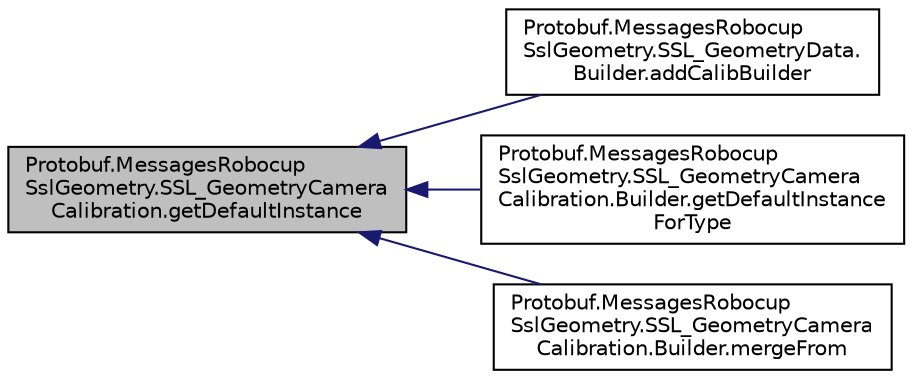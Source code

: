 digraph "Protobuf.MessagesRobocupSslGeometry.SSL_GeometryCameraCalibration.getDefaultInstance"
{
 // INTERACTIVE_SVG=YES
  edge [fontname="Helvetica",fontsize="10",labelfontname="Helvetica",labelfontsize="10"];
  node [fontname="Helvetica",fontsize="10",shape=record];
  rankdir="LR";
  Node1 [label="Protobuf.MessagesRobocup\lSslGeometry.SSL_GeometryCamera\lCalibration.getDefaultInstance",height=0.2,width=0.4,color="black", fillcolor="grey75", style="filled", fontcolor="black"];
  Node1 -> Node2 [dir="back",color="midnightblue",fontsize="10",style="solid",fontname="Helvetica"];
  Node2 [label="Protobuf.MessagesRobocup\lSslGeometry.SSL_GeometryData.\lBuilder.addCalibBuilder",height=0.2,width=0.4,color="black", fillcolor="white", style="filled",URL="$df/de7/class_protobuf_1_1_messages_robocup_ssl_geometry_1_1_s_s_l___geometry_data_1_1_builder.html#a850ea54070059340bea47b36481483e0"];
  Node1 -> Node3 [dir="back",color="midnightblue",fontsize="10",style="solid",fontname="Helvetica"];
  Node3 [label="Protobuf.MessagesRobocup\lSslGeometry.SSL_GeometryCamera\lCalibration.Builder.getDefaultInstance\lForType",height=0.2,width=0.4,color="black", fillcolor="white", style="filled",URL="$da/df0/class_protobuf_1_1_messages_robocup_ssl_geometry_1_1_s_s_l___geometry_camera_calibration_1_1_builder.html#a78f28e38439a83f03ec56eac37d4d23b"];
  Node1 -> Node4 [dir="back",color="midnightblue",fontsize="10",style="solid",fontname="Helvetica"];
  Node4 [label="Protobuf.MessagesRobocup\lSslGeometry.SSL_GeometryCamera\lCalibration.Builder.mergeFrom",height=0.2,width=0.4,color="black", fillcolor="white", style="filled",URL="$da/df0/class_protobuf_1_1_messages_robocup_ssl_geometry_1_1_s_s_l___geometry_camera_calibration_1_1_builder.html#a963197cad65a3f5556a079f432b5878e"];
}
